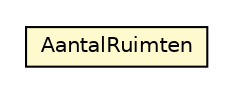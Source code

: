 #!/usr/local/bin/dot
#
# Class diagram 
# Generated by UMLGraph version R5_6-24-gf6e263 (http://www.umlgraph.org/)
#

digraph G {
	edge [fontname="Helvetica",fontsize=10,labelfontname="Helvetica",labelfontsize=10];
	node [fontname="Helvetica",fontsize=10,shape=plaintext];
	nodesep=0.25;
	ranksep=0.5;
	// nl.egem.stuf.sector.bg._0204.VBOFund.AantalRuimten
	c209027 [label=<<table title="nl.egem.stuf.sector.bg._0204.VBOFund.AantalRuimten" border="0" cellborder="1" cellspacing="0" cellpadding="2" port="p" bgcolor="lemonChiffon" href="./VBOFund.AantalRuimten.html">
		<tr><td><table border="0" cellspacing="0" cellpadding="1">
<tr><td align="center" balign="center"> AantalRuimten </td></tr>
		</table></td></tr>
		</table>>, URL="./VBOFund.AantalRuimten.html", fontname="Helvetica", fontcolor="black", fontsize=10.0];
}

